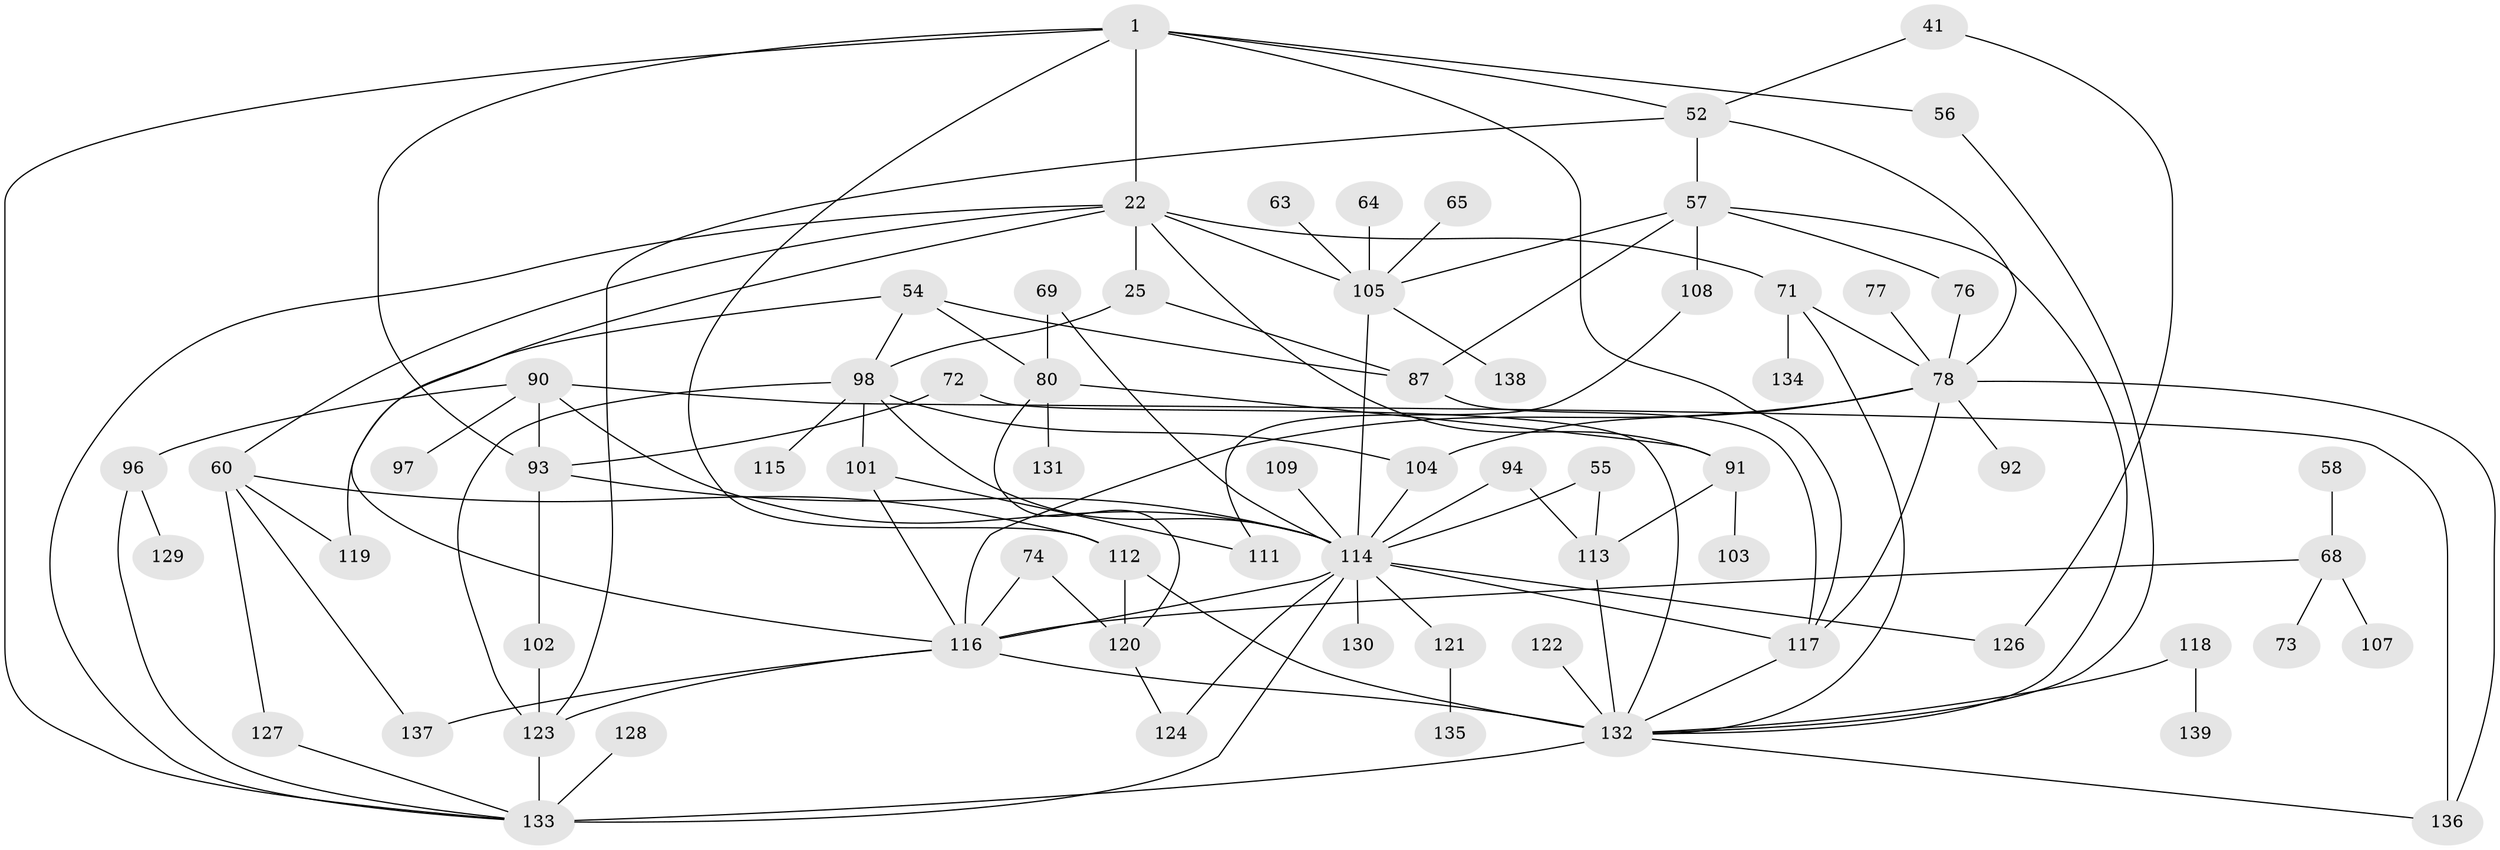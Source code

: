 // original degree distribution, {9: 0.007194244604316547, 6: 0.02877697841726619, 5: 0.08633093525179857, 4: 0.19424460431654678, 3: 0.18705035971223022, 2: 0.302158273381295, 7: 0.014388489208633094, 1: 0.17985611510791366}
// Generated by graph-tools (version 1.1) at 2025/42/03/09/25 04:42:45]
// undirected, 69 vertices, 114 edges
graph export_dot {
graph [start="1"]
  node [color=gray90,style=filled];
  1;
  22 [super="+4"];
  25 [super="+10+7"];
  41 [super="+39"];
  52 [super="+37+46+44"];
  54;
  55;
  56 [super="+47"];
  57 [super="+19+23+28"];
  58;
  60 [super="+53"];
  63;
  64;
  65;
  68 [super="+33"];
  69;
  71;
  72;
  73;
  74;
  76;
  77;
  78 [super="+67+66"];
  80;
  87;
  90;
  91 [super="+12"];
  92;
  93 [super="+3+45+82"];
  94;
  96;
  97;
  98 [super="+32+24"];
  101 [super="+99"];
  102;
  103;
  104;
  105 [super="+9+18+50"];
  107 [super="+106"];
  108;
  109;
  111;
  112 [super="+20+95"];
  113;
  114 [super="+34+51+84+59+49+11"];
  115;
  116 [super="+38+81"];
  117 [super="+85+75"];
  118;
  119;
  120;
  121 [super="+27"];
  122 [super="+89"];
  123 [super="+83"];
  124;
  126;
  127;
  128;
  129;
  130;
  131;
  132 [super="+70+125"];
  133 [super="+79+88+110"];
  134;
  135;
  136 [super="+42"];
  137;
  138;
  139;
  1 -- 22 [weight=2];
  1 -- 93 [weight=2];
  1 -- 52;
  1 -- 56;
  1 -- 112;
  1 -- 133;
  1 -- 117;
  22 -- 25 [weight=2];
  22 -- 71;
  22 -- 91;
  22 -- 60;
  22 -- 116;
  22 -- 133;
  22 -- 105;
  25 -- 87;
  25 -- 98;
  41 -- 126;
  41 -- 52;
  52 -- 57 [weight=2];
  52 -- 78;
  52 -- 123;
  54 -- 87;
  54 -- 80;
  54 -- 119;
  54 -- 98;
  55 -- 113;
  55 -- 114;
  56 -- 132;
  57 -- 76;
  57 -- 108;
  57 -- 87;
  57 -- 132;
  57 -- 105;
  58 -- 68;
  60 -- 137;
  60 -- 112 [weight=2];
  60 -- 119;
  60 -- 127;
  63 -- 105;
  64 -- 105;
  65 -- 105;
  68 -- 73;
  68 -- 107 [weight=2];
  68 -- 116;
  69 -- 80;
  69 -- 114;
  71 -- 134;
  71 -- 78;
  71 -- 132;
  72 -- 93;
  72 -- 132;
  74 -- 120;
  74 -- 116;
  76 -- 78;
  77 -- 78;
  78 -- 92;
  78 -- 104 [weight=2];
  78 -- 117;
  78 -- 136;
  78 -- 116 [weight=3];
  80 -- 91;
  80 -- 120;
  80 -- 131;
  87 -- 117;
  90 -- 96;
  90 -- 97;
  90 -- 136;
  90 -- 93 [weight=2];
  90 -- 114;
  91 -- 103;
  91 -- 113 [weight=2];
  93 -- 102;
  93 -- 114;
  94 -- 113;
  94 -- 114;
  96 -- 129;
  96 -- 133;
  98 -- 115 [weight=2];
  98 -- 104;
  98 -- 114;
  98 -- 101;
  98 -- 123;
  101 -- 111;
  101 -- 116 [weight=2];
  102 -- 123;
  104 -- 114;
  105 -- 114;
  105 -- 138;
  108 -- 111;
  109 -- 114;
  112 -- 120;
  112 -- 132 [weight=3];
  113 -- 132;
  114 -- 130;
  114 -- 126;
  114 -- 116;
  114 -- 121;
  114 -- 124;
  114 -- 133 [weight=2];
  114 -- 117;
  116 -- 137;
  116 -- 132;
  116 -- 123;
  117 -- 132;
  118 -- 139;
  118 -- 132;
  120 -- 124;
  121 -- 135;
  122 -- 132 [weight=2];
  123 -- 133;
  127 -- 133;
  128 -- 133;
  132 -- 136;
  132 -- 133;
}
